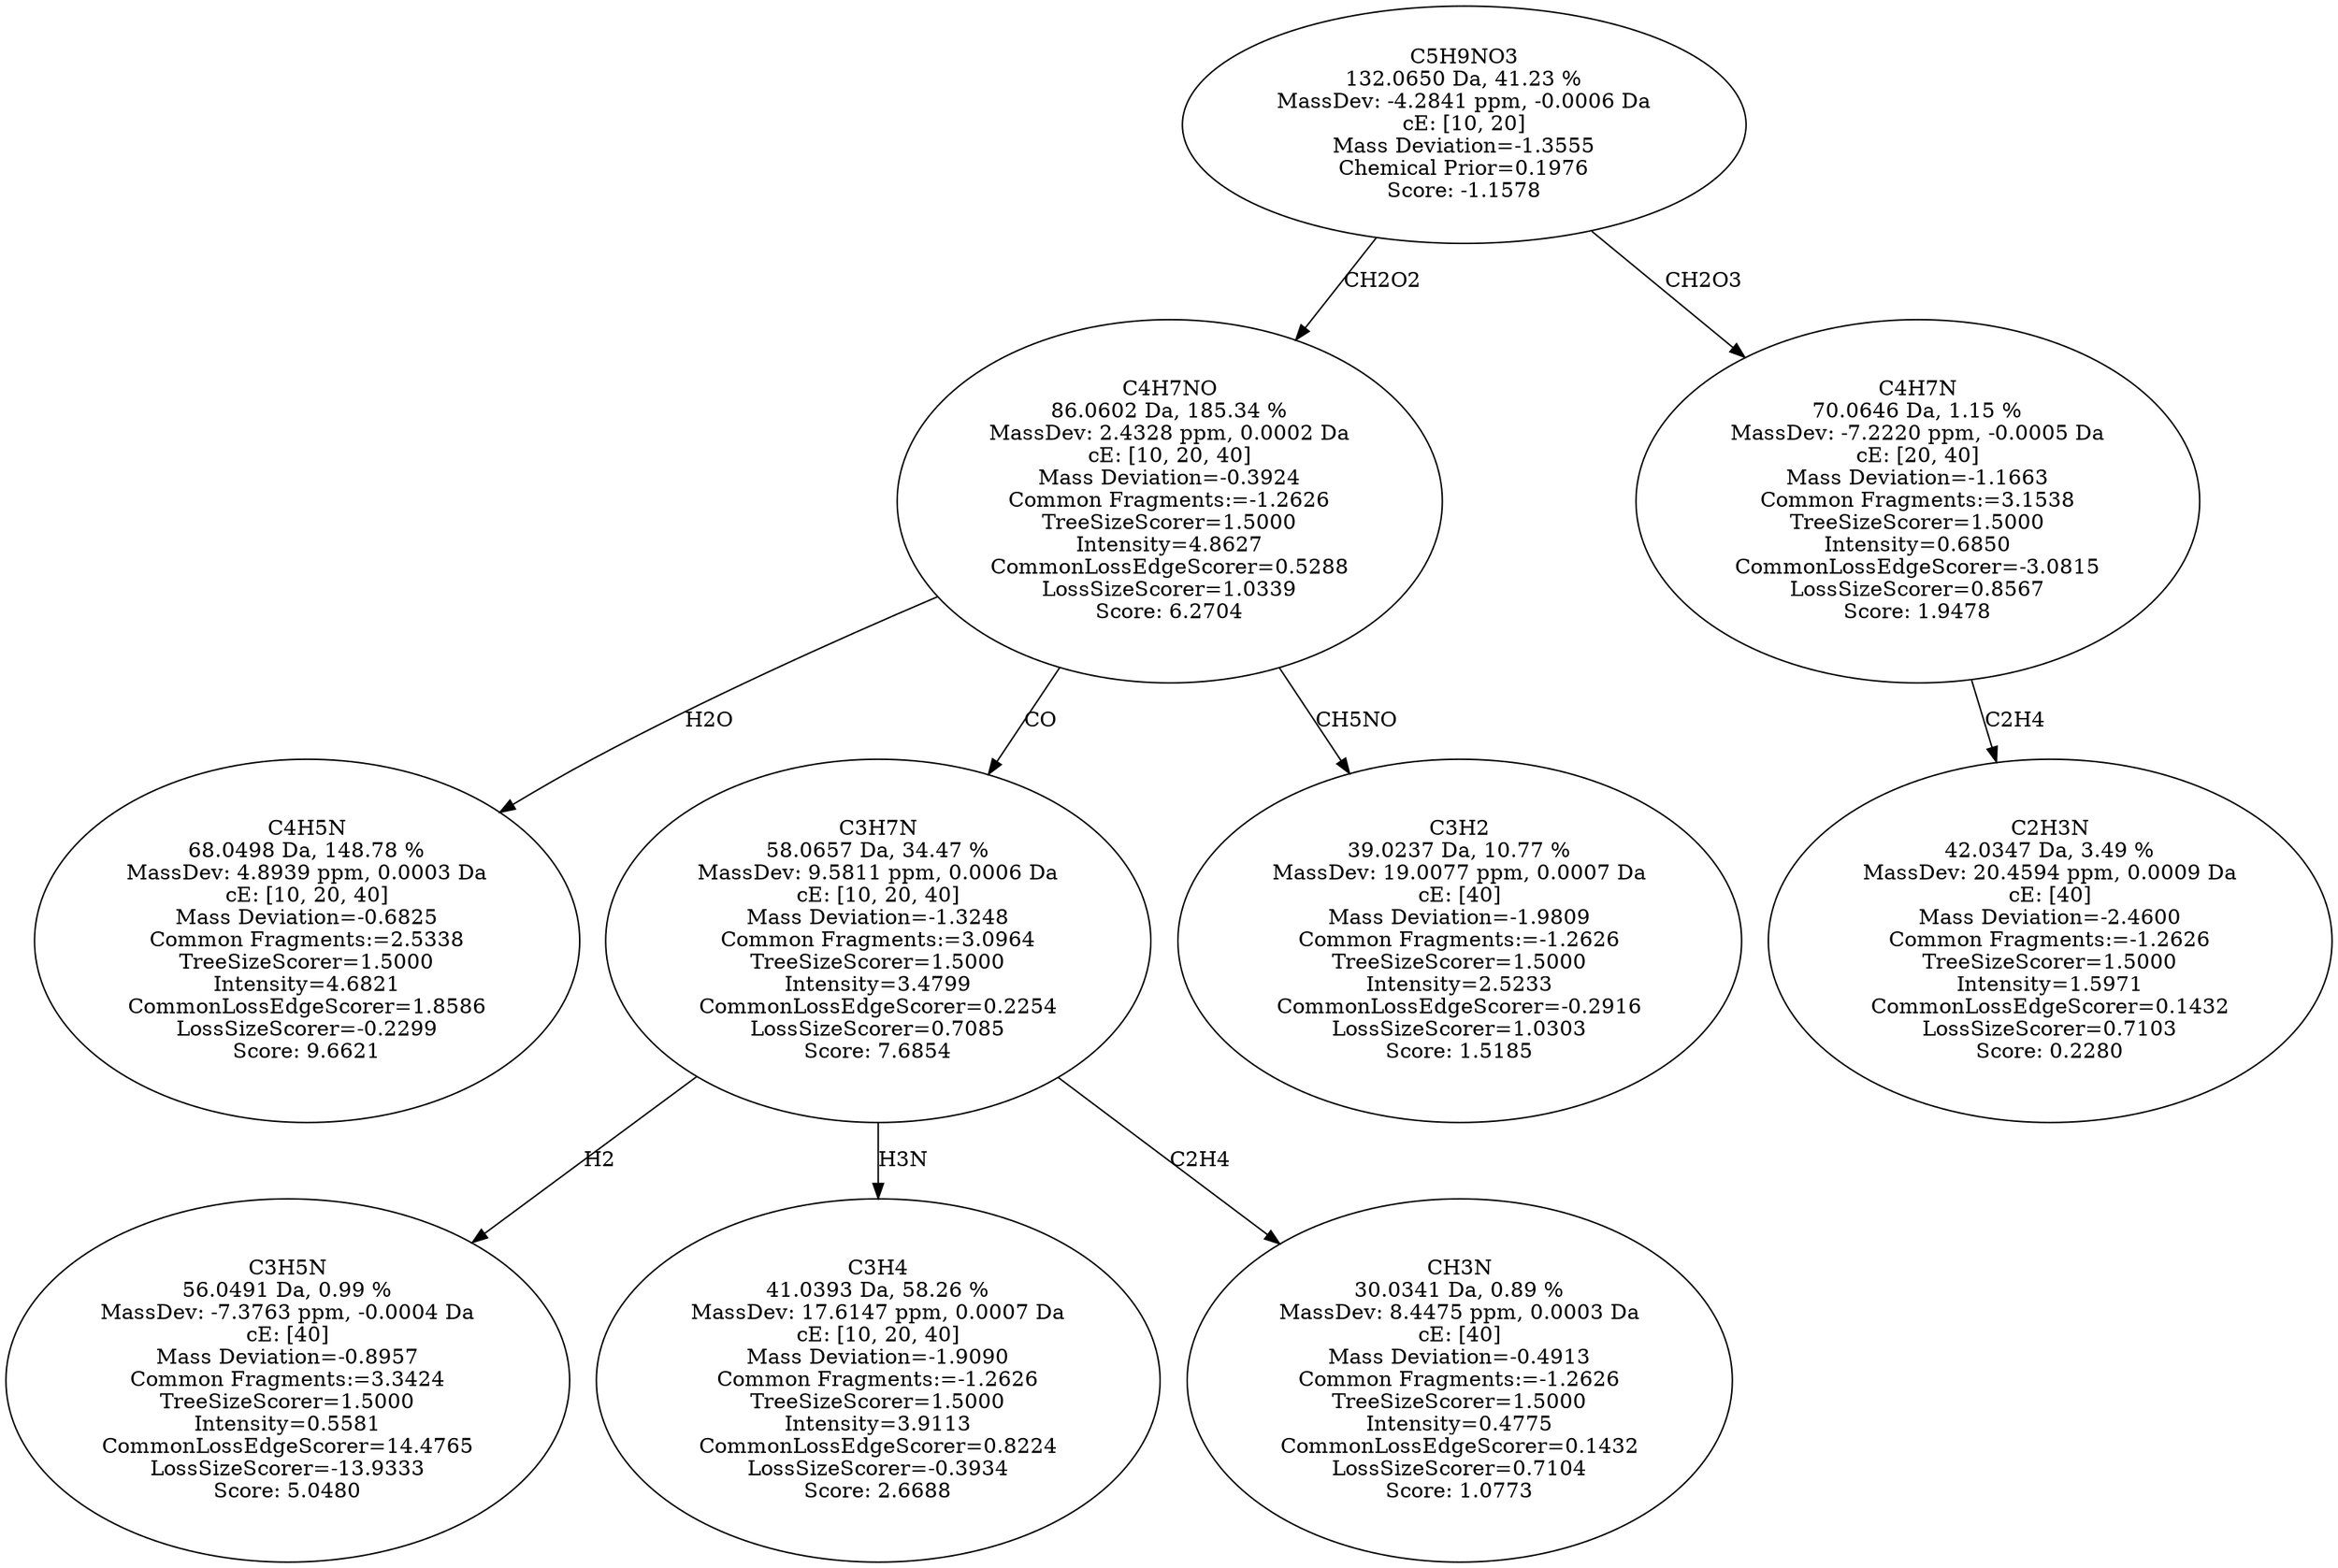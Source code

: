 strict digraph {
v1 [label="C4H5N\n68.0498 Da, 148.78 %\nMassDev: 4.8939 ppm, 0.0003 Da\ncE: [10, 20, 40]\nMass Deviation=-0.6825\nCommon Fragments:=2.5338\nTreeSizeScorer=1.5000\nIntensity=4.6821\nCommonLossEdgeScorer=1.8586\nLossSizeScorer=-0.2299\nScore: 9.6621"];
v2 [label="C3H5N\n56.0491 Da, 0.99 %\nMassDev: -7.3763 ppm, -0.0004 Da\ncE: [40]\nMass Deviation=-0.8957\nCommon Fragments:=3.3424\nTreeSizeScorer=1.5000\nIntensity=0.5581\nCommonLossEdgeScorer=14.4765\nLossSizeScorer=-13.9333\nScore: 5.0480"];
v3 [label="C3H4\n41.0393 Da, 58.26 %\nMassDev: 17.6147 ppm, 0.0007 Da\ncE: [10, 20, 40]\nMass Deviation=-1.9090\nCommon Fragments:=-1.2626\nTreeSizeScorer=1.5000\nIntensity=3.9113\nCommonLossEdgeScorer=0.8224\nLossSizeScorer=-0.3934\nScore: 2.6688"];
v4 [label="CH3N\n30.0341 Da, 0.89 %\nMassDev: 8.4475 ppm, 0.0003 Da\ncE: [40]\nMass Deviation=-0.4913\nCommon Fragments:=-1.2626\nTreeSizeScorer=1.5000\nIntensity=0.4775\nCommonLossEdgeScorer=0.1432\nLossSizeScorer=0.7104\nScore: 1.0773"];
v5 [label="C3H7N\n58.0657 Da, 34.47 %\nMassDev: 9.5811 ppm, 0.0006 Da\ncE: [10, 20, 40]\nMass Deviation=-1.3248\nCommon Fragments:=3.0964\nTreeSizeScorer=1.5000\nIntensity=3.4799\nCommonLossEdgeScorer=0.2254\nLossSizeScorer=0.7085\nScore: 7.6854"];
v6 [label="C3H2\n39.0237 Da, 10.77 %\nMassDev: 19.0077 ppm, 0.0007 Da\ncE: [40]\nMass Deviation=-1.9809\nCommon Fragments:=-1.2626\nTreeSizeScorer=1.5000\nIntensity=2.5233\nCommonLossEdgeScorer=-0.2916\nLossSizeScorer=1.0303\nScore: 1.5185"];
v7 [label="C4H7NO\n86.0602 Da, 185.34 %\nMassDev: 2.4328 ppm, 0.0002 Da\ncE: [10, 20, 40]\nMass Deviation=-0.3924\nCommon Fragments:=-1.2626\nTreeSizeScorer=1.5000\nIntensity=4.8627\nCommonLossEdgeScorer=0.5288\nLossSizeScorer=1.0339\nScore: 6.2704"];
v8 [label="C2H3N\n42.0347 Da, 3.49 %\nMassDev: 20.4594 ppm, 0.0009 Da\ncE: [40]\nMass Deviation=-2.4600\nCommon Fragments:=-1.2626\nTreeSizeScorer=1.5000\nIntensity=1.5971\nCommonLossEdgeScorer=0.1432\nLossSizeScorer=0.7103\nScore: 0.2280"];
v9 [label="C4H7N\n70.0646 Da, 1.15 %\nMassDev: -7.2220 ppm, -0.0005 Da\ncE: [20, 40]\nMass Deviation=-1.1663\nCommon Fragments:=3.1538\nTreeSizeScorer=1.5000\nIntensity=0.6850\nCommonLossEdgeScorer=-3.0815\nLossSizeScorer=0.8567\nScore: 1.9478"];
v10 [label="C5H9NO3\n132.0650 Da, 41.23 %\nMassDev: -4.2841 ppm, -0.0006 Da\ncE: [10, 20]\nMass Deviation=-1.3555\nChemical Prior=0.1976\nScore: -1.1578"];
v7 -> v1 [label="H2O"];
v5 -> v2 [label="H2"];
v5 -> v3 [label="H3N"];
v5 -> v4 [label="C2H4"];
v7 -> v5 [label="CO"];
v7 -> v6 [label="CH5NO"];
v10 -> v7 [label="CH2O2"];
v9 -> v8 [label="C2H4"];
v10 -> v9 [label="CH2O3"];
}